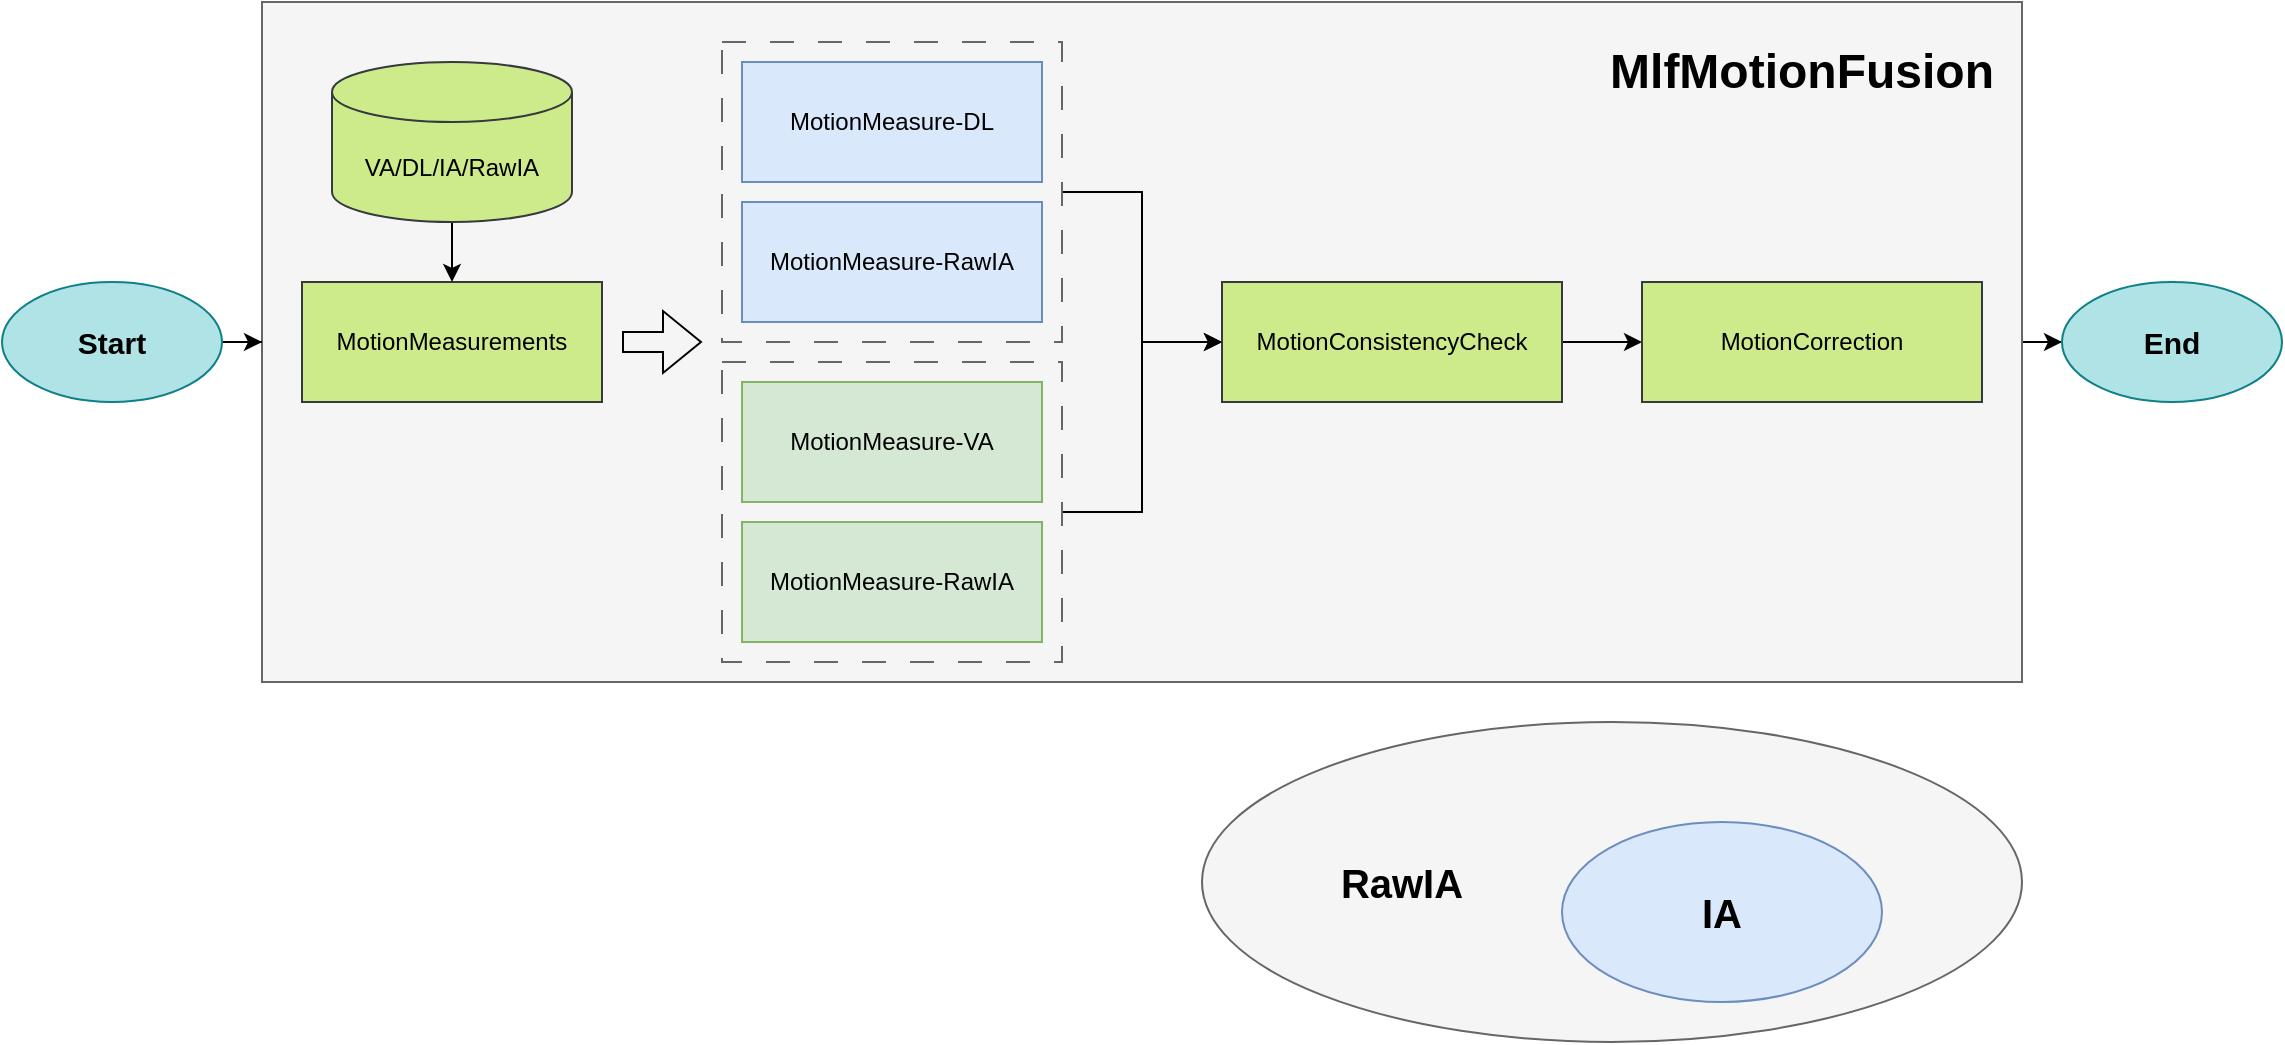 <mxfile version="24.7.7">
  <diagram name="第 1 页" id="cfGqA1K73Aj2xrChd5-J">
    <mxGraphModel dx="2735" dy="1212" grid="1" gridSize="10" guides="1" tooltips="1" connect="1" arrows="1" fold="1" page="1" pageScale="1" pageWidth="827" pageHeight="1169" math="0" shadow="0">
      <root>
        <mxCell id="0" />
        <mxCell id="1" parent="0" />
        <mxCell id="jW8SP01IK_JrXBrxsOXc-32" style="edgeStyle=orthogonalEdgeStyle;rounded=0;orthogonalLoop=1;jettySize=auto;html=1;entryX=0;entryY=0.5;entryDx=0;entryDy=0;" edge="1" parent="1" source="jW8SP01IK_JrXBrxsOXc-28" target="jW8SP01IK_JrXBrxsOXc-29">
          <mxGeometry relative="1" as="geometry" />
        </mxCell>
        <mxCell id="jW8SP01IK_JrXBrxsOXc-28" value="" style="rounded=0;whiteSpace=wrap;html=1;fillColor=#f5f5f5;fontColor=#333333;strokeColor=#666666;" vertex="1" parent="1">
          <mxGeometry x="60" y="280" width="880" height="340" as="geometry" />
        </mxCell>
        <mxCell id="jW8SP01IK_JrXBrxsOXc-19" style="edgeStyle=orthogonalEdgeStyle;rounded=0;orthogonalLoop=1;jettySize=auto;html=1;entryX=0;entryY=0.5;entryDx=0;entryDy=0;" edge="1" parent="1" source="jW8SP01IK_JrXBrxsOXc-9" target="jW8SP01IK_JrXBrxsOXc-11">
          <mxGeometry relative="1" as="geometry" />
        </mxCell>
        <mxCell id="jW8SP01IK_JrXBrxsOXc-9" value="" style="rounded=0;whiteSpace=wrap;html=1;dashed=1;dashPattern=12 12;fillColor=#f5f5f5;fontColor=#333333;strokeColor=#666666;" vertex="1" parent="1">
          <mxGeometry x="290" y="300" width="170" height="150" as="geometry" />
        </mxCell>
        <mxCell id="jW8SP01IK_JrXBrxsOXc-1" value="MotionMeasurements" style="rounded=0;whiteSpace=wrap;html=1;fillColor=#cdeb8b;strokeColor=#36393d;" vertex="1" parent="1">
          <mxGeometry x="80" y="420" width="150" height="60" as="geometry" />
        </mxCell>
        <mxCell id="jW8SP01IK_JrXBrxsOXc-3" value="MotionMeasure-RawIA" style="rounded=0;whiteSpace=wrap;html=1;fillColor=#dae8fc;strokeColor=#6c8ebf;" vertex="1" parent="1">
          <mxGeometry x="300" y="380" width="150" height="60" as="geometry" />
        </mxCell>
        <mxCell id="jW8SP01IK_JrXBrxsOXc-4" value="MotionMeasure-DL" style="rounded=0;whiteSpace=wrap;html=1;fillColor=#dae8fc;strokeColor=#6c8ebf;" vertex="1" parent="1">
          <mxGeometry x="300" y="310" width="150" height="60" as="geometry" />
        </mxCell>
        <mxCell id="jW8SP01IK_JrXBrxsOXc-8" style="edgeStyle=orthogonalEdgeStyle;rounded=0;orthogonalLoop=1;jettySize=auto;html=1;" edge="1" parent="1" source="jW8SP01IK_JrXBrxsOXc-7" target="jW8SP01IK_JrXBrxsOXc-1">
          <mxGeometry relative="1" as="geometry" />
        </mxCell>
        <mxCell id="jW8SP01IK_JrXBrxsOXc-7" value="VA/DL/IA/RawIA" style="shape=cylinder3;whiteSpace=wrap;html=1;boundedLbl=1;backgroundOutline=1;size=15;fillColor=#cdeb8b;strokeColor=#36393d;" vertex="1" parent="1">
          <mxGeometry x="95" y="310" width="120" height="80" as="geometry" />
        </mxCell>
        <mxCell id="jW8SP01IK_JrXBrxsOXc-10" value="" style="shape=flexArrow;endArrow=classic;html=1;rounded=0;" edge="1" parent="1">
          <mxGeometry width="50" height="50" relative="1" as="geometry">
            <mxPoint x="240" y="450" as="sourcePoint" />
            <mxPoint x="280" y="450" as="targetPoint" />
          </mxGeometry>
        </mxCell>
        <mxCell id="jW8SP01IK_JrXBrxsOXc-26" style="edgeStyle=orthogonalEdgeStyle;rounded=0;orthogonalLoop=1;jettySize=auto;html=1;entryX=0;entryY=0.5;entryDx=0;entryDy=0;" edge="1" parent="1" source="jW8SP01IK_JrXBrxsOXc-11" target="jW8SP01IK_JrXBrxsOXc-25">
          <mxGeometry relative="1" as="geometry" />
        </mxCell>
        <mxCell id="jW8SP01IK_JrXBrxsOXc-11" value="MotionConsistencyCheck" style="rounded=0;whiteSpace=wrap;html=1;fillColor=#cdeb8b;strokeColor=#36393d;" vertex="1" parent="1">
          <mxGeometry x="540" y="420" width="170" height="60" as="geometry" />
        </mxCell>
        <mxCell id="jW8SP01IK_JrXBrxsOXc-24" style="edgeStyle=orthogonalEdgeStyle;rounded=0;orthogonalLoop=1;jettySize=auto;html=1;entryX=0;entryY=0.5;entryDx=0;entryDy=0;" edge="1" parent="1" source="jW8SP01IK_JrXBrxsOXc-16" target="jW8SP01IK_JrXBrxsOXc-11">
          <mxGeometry relative="1" as="geometry" />
        </mxCell>
        <mxCell id="jW8SP01IK_JrXBrxsOXc-16" value="" style="rounded=0;whiteSpace=wrap;html=1;dashed=1;dashPattern=12 12;fillColor=#f5f5f5;fontColor=#333333;strokeColor=#666666;" vertex="1" parent="1">
          <mxGeometry x="290" y="460" width="170" height="150" as="geometry" />
        </mxCell>
        <mxCell id="jW8SP01IK_JrXBrxsOXc-17" value="MotionMeasure-RawIA" style="rounded=0;whiteSpace=wrap;html=1;fillColor=#d5e8d4;strokeColor=#82b366;" vertex="1" parent="1">
          <mxGeometry x="300" y="540" width="150" height="60" as="geometry" />
        </mxCell>
        <mxCell id="jW8SP01IK_JrXBrxsOXc-18" value="MotionMeasure-VA" style="rounded=0;whiteSpace=wrap;html=1;fillColor=#d5e8d4;strokeColor=#82b366;" vertex="1" parent="1">
          <mxGeometry x="300" y="470" width="150" height="60" as="geometry" />
        </mxCell>
        <mxCell id="jW8SP01IK_JrXBrxsOXc-25" value="MotionCorrection" style="rounded=0;whiteSpace=wrap;html=1;fillColor=#cdeb8b;strokeColor=#36393d;" vertex="1" parent="1">
          <mxGeometry x="750" y="420" width="170" height="60" as="geometry" />
        </mxCell>
        <mxCell id="jW8SP01IK_JrXBrxsOXc-31" style="edgeStyle=orthogonalEdgeStyle;rounded=0;orthogonalLoop=1;jettySize=auto;html=1;" edge="1" parent="1" source="jW8SP01IK_JrXBrxsOXc-27" target="jW8SP01IK_JrXBrxsOXc-28">
          <mxGeometry relative="1" as="geometry" />
        </mxCell>
        <mxCell id="jW8SP01IK_JrXBrxsOXc-27" value="&lt;b style=&quot;font-size: 15px;&quot;&gt;Start&lt;/b&gt;" style="ellipse;whiteSpace=wrap;html=1;fontSize=15;fillColor=#b0e3e6;strokeColor=#0e8088;" vertex="1" parent="1">
          <mxGeometry x="-70" y="420" width="110" height="60" as="geometry" />
        </mxCell>
        <mxCell id="jW8SP01IK_JrXBrxsOXc-29" value="&lt;b style=&quot;font-size: 15px;&quot;&gt;End&lt;/b&gt;" style="ellipse;whiteSpace=wrap;html=1;fontSize=15;fillColor=#b0e3e6;strokeColor=#0e8088;" vertex="1" parent="1">
          <mxGeometry x="960" y="420" width="110" height="60" as="geometry" />
        </mxCell>
        <mxCell id="jW8SP01IK_JrXBrxsOXc-33" value="" style="ellipse;whiteSpace=wrap;html=1;fillColor=#f5f5f5;fontColor=#333333;strokeColor=#666666;" vertex="1" parent="1">
          <mxGeometry x="530" y="640" width="410" height="160" as="geometry" />
        </mxCell>
        <mxCell id="jW8SP01IK_JrXBrxsOXc-34" value="&lt;b&gt;&lt;font style=&quot;font-size: 20px;&quot;&gt;IA&lt;/font&gt;&lt;/b&gt;" style="ellipse;whiteSpace=wrap;html=1;fillColor=#dae8fc;strokeColor=#6c8ebf;" vertex="1" parent="1">
          <mxGeometry x="710" y="690" width="160" height="90" as="geometry" />
        </mxCell>
        <mxCell id="jW8SP01IK_JrXBrxsOXc-35" value="&lt;font style=&quot;font-size: 20px;&quot;&gt;&lt;b&gt;RawIA&lt;/b&gt;&lt;/font&gt;" style="text;html=1;align=center;verticalAlign=middle;whiteSpace=wrap;rounded=0;" vertex="1" parent="1">
          <mxGeometry x="600" y="705" width="60" height="30" as="geometry" />
        </mxCell>
        <mxCell id="jW8SP01IK_JrXBrxsOXc-36" value="MlfMotionFusion" style="text;html=1;align=center;verticalAlign=middle;whiteSpace=wrap;rounded=0;fontStyle=1;fontSize=24;" vertex="1" parent="1">
          <mxGeometry x="800" y="300" width="60" height="30" as="geometry" />
        </mxCell>
      </root>
    </mxGraphModel>
  </diagram>
</mxfile>
